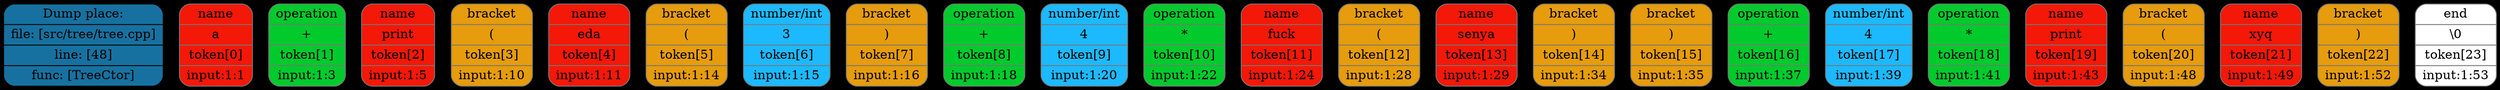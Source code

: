 digraph G{
rankdir=TB
graph [bgcolor="#000000"];
size = "100 5"
place[shape=Mrecord, style=filled, fillcolor="#1771a0", pos="0,1!",label = " { Dump place: | file: [src/tree/tree.cpp] | line: [48] | func: [TreeCtor] } "color = "#000000"];
token0[shape=Mrecord, style=filled, fillcolor="#f31807",label = " { name | a |  token[0] |  input:1:1 } ", color = "#777777"];
token1[shape=Mrecord, style=filled, fillcolor="#00ca2c",label = " { operation | \+ |  token[1] |  input:1:3 } ", color = "#777777"];
token2[shape=Mrecord, style=filled, fillcolor="#f31807",label = " { name | print |  token[2] |  input:1:5 } ", color = "#777777"];
token3[shape=Mrecord, style=filled, fillcolor="#e69c0c",label = " { bracket | \( |  token[3] |  input:1:10 } ", color = "#777777"];
token4[shape=Mrecord, style=filled, fillcolor="#f31807",label = " { name | eda |  token[4] |  input:1:11 } ", color = "#777777"];
token5[shape=Mrecord, style=filled, fillcolor="#e69c0c",label = " { bracket | \( |  token[5] |  input:1:14 } ", color = "#777777"];
token6[shape=Mrecord, style=filled, fillcolor="#1cb9ff",label = " { number/int | 3 |  token[6] |  input:1:15 } ", color = "#777777"];
token7[shape=Mrecord, style=filled, fillcolor="#e69c0c",label = " { bracket | \) |  token[7] |  input:1:16 } ", color = "#777777"];
token8[shape=Mrecord, style=filled, fillcolor="#00ca2c",label = " { operation | \+ |  token[8] |  input:1:18 } ", color = "#777777"];
token9[shape=Mrecord, style=filled, fillcolor="#1cb9ff",label = " { number/int | 4 |  token[9] |  input:1:20 } ", color = "#777777"];
token10[shape=Mrecord, style=filled, fillcolor="#00ca2c",label = " { operation | \* |  token[10] |  input:1:22 } ", color = "#777777"];
token11[shape=Mrecord, style=filled, fillcolor="#f31807",label = " { name | fuck |  token[11] |  input:1:24 } ", color = "#777777"];
token12[shape=Mrecord, style=filled, fillcolor="#e69c0c",label = " { bracket | \( |  token[12] |  input:1:28 } ", color = "#777777"];
token13[shape=Mrecord, style=filled, fillcolor="#f31807",label = " { name | senya |  token[13] |  input:1:29 } ", color = "#777777"];
token14[shape=Mrecord, style=filled, fillcolor="#e69c0c",label = " { bracket | \) |  token[14] |  input:1:34 } ", color = "#777777"];
token15[shape=Mrecord, style=filled, fillcolor="#e69c0c",label = " { bracket | \) |  token[15] |  input:1:35 } ", color = "#777777"];
token16[shape=Mrecord, style=filled, fillcolor="#00ca2c",label = " { operation | \+ |  token[16] |  input:1:37 } ", color = "#777777"];
token17[shape=Mrecord, style=filled, fillcolor="#1cb9ff",label = " { number/int | 4 |  token[17] |  input:1:39 } ", color = "#777777"];
token18[shape=Mrecord, style=filled, fillcolor="#00ca2c",label = " { operation | \* |  token[18] |  input:1:41 } ", color = "#777777"];
token19[shape=Mrecord, style=filled, fillcolor="#f31807",label = " { name | print |  token[19] |  input:1:43 } ", color = "#777777"];
token20[shape=Mrecord, style=filled, fillcolor="#e69c0c",label = " { bracket | \( |  token[20] |  input:1:48 } ", color = "#777777"];
token21[shape=Mrecord, style=filled, fillcolor="#f31807",label = " { name | xyq |  token[21] |  input:1:49 } ", color = "#777777"];
token22[shape=Mrecord, style=filled, fillcolor="#e69c0c",label = " { bracket | \) |  token[22] |  input:1:52 } ", color = "#777777"];
token23[shape=Mrecord, style=filled, fillcolor="#ffffff",label = " { end | \\0 |  token[23] |  input:1:53 } ", color = "#777777"];
}
